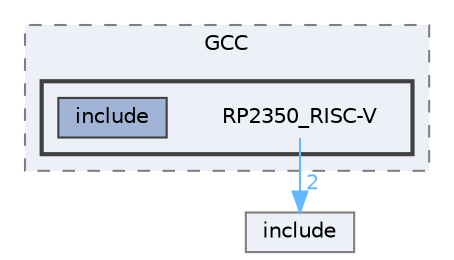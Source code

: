 digraph "D:/Projects/Raspberrypi_pico/pico_freertos_final/freertos_pico2/pico_freertos/FreeRTOS-Kernel/portable/ThirdParty/GCC/RP2350_RISC-V"
{
 // LATEX_PDF_SIZE
  bgcolor="transparent";
  edge [fontname=Helvetica,fontsize=10,labelfontname=Helvetica,labelfontsize=10];
  node [fontname=Helvetica,fontsize=10,shape=box,height=0.2,width=0.4];
  compound=true
  subgraph clusterdir_9795ec736e46946241a3350cc6bff278 {
    graph [ bgcolor="#edf0f7", pencolor="grey50", label="GCC", fontname=Helvetica,fontsize=10 style="filled,dashed", URL="dir_9795ec736e46946241a3350cc6bff278.html",tooltip=""]
  subgraph clusterdir_629f695b1d5bcc14fb7978346e23f3ef {
    graph [ bgcolor="#edf0f7", pencolor="grey25", label="", fontname=Helvetica,fontsize=10 style="filled,bold", URL="dir_629f695b1d5bcc14fb7978346e23f3ef.html",tooltip=""]
    dir_629f695b1d5bcc14fb7978346e23f3ef [shape=plaintext, label="RP2350_RISC-V"];
  dir_c435842161bafabd193b2ee4871d5a99 [label="include", fillcolor="#a2b4d6", color="grey25", style="filled", URL="dir_c435842161bafabd193b2ee4871d5a99.html",tooltip=""];
  }
  }
  dir_c69ece34c3f150cb2c6f1098178b172a [label="include", fillcolor="#edf0f7", color="grey50", style="filled", URL="dir_c69ece34c3f150cb2c6f1098178b172a.html",tooltip=""];
  dir_629f695b1d5bcc14fb7978346e23f3ef->dir_c69ece34c3f150cb2c6f1098178b172a [headlabel="2", labeldistance=1.5 headhref="dir_000203_000125.html" href="dir_000203_000125.html" color="steelblue1" fontcolor="steelblue1"];
}
